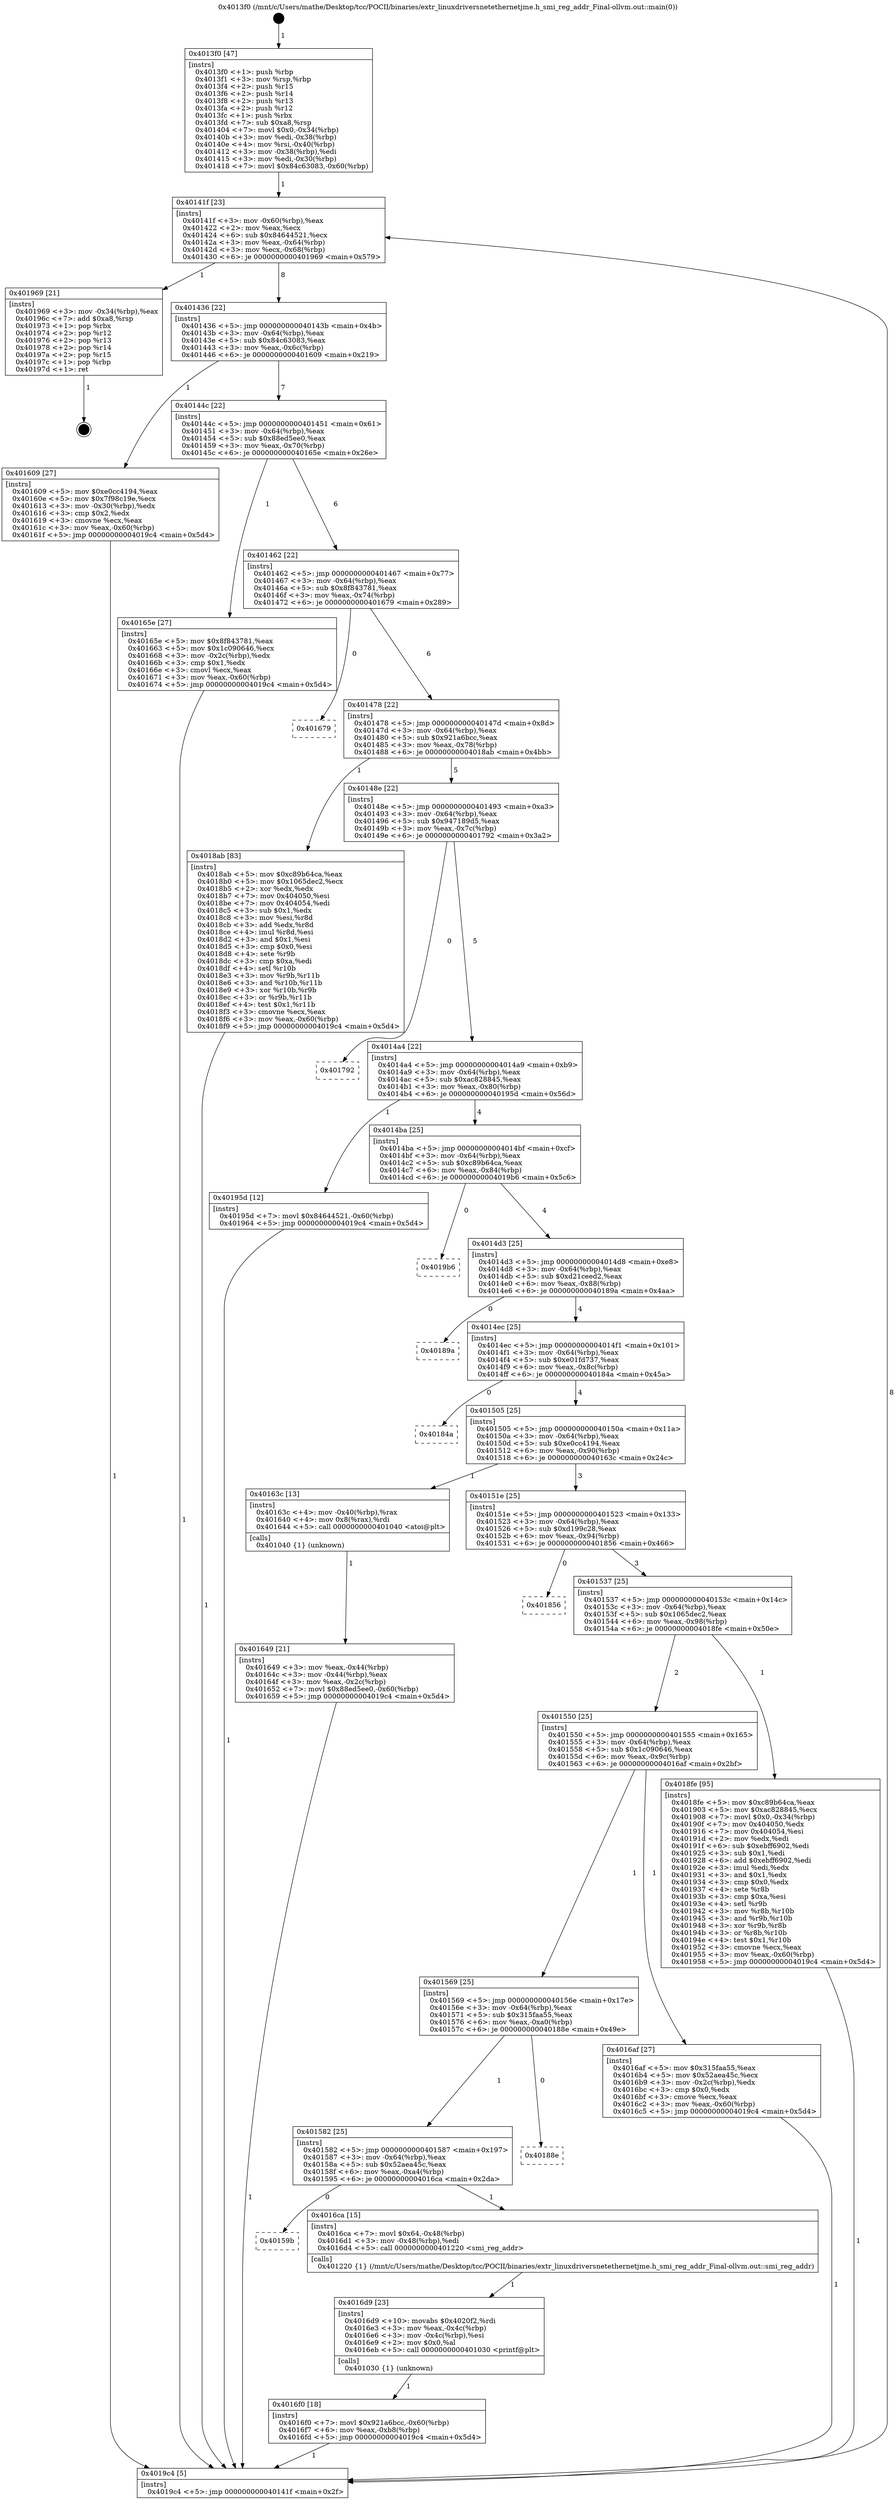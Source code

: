 digraph "0x4013f0" {
  label = "0x4013f0 (/mnt/c/Users/mathe/Desktop/tcc/POCII/binaries/extr_linuxdriversnetethernetjme.h_smi_reg_addr_Final-ollvm.out::main(0))"
  labelloc = "t"
  node[shape=record]

  Entry [label="",width=0.3,height=0.3,shape=circle,fillcolor=black,style=filled]
  "0x40141f" [label="{
     0x40141f [23]\l
     | [instrs]\l
     &nbsp;&nbsp;0x40141f \<+3\>: mov -0x60(%rbp),%eax\l
     &nbsp;&nbsp;0x401422 \<+2\>: mov %eax,%ecx\l
     &nbsp;&nbsp;0x401424 \<+6\>: sub $0x84644521,%ecx\l
     &nbsp;&nbsp;0x40142a \<+3\>: mov %eax,-0x64(%rbp)\l
     &nbsp;&nbsp;0x40142d \<+3\>: mov %ecx,-0x68(%rbp)\l
     &nbsp;&nbsp;0x401430 \<+6\>: je 0000000000401969 \<main+0x579\>\l
  }"]
  "0x401969" [label="{
     0x401969 [21]\l
     | [instrs]\l
     &nbsp;&nbsp;0x401969 \<+3\>: mov -0x34(%rbp),%eax\l
     &nbsp;&nbsp;0x40196c \<+7\>: add $0xa8,%rsp\l
     &nbsp;&nbsp;0x401973 \<+1\>: pop %rbx\l
     &nbsp;&nbsp;0x401974 \<+2\>: pop %r12\l
     &nbsp;&nbsp;0x401976 \<+2\>: pop %r13\l
     &nbsp;&nbsp;0x401978 \<+2\>: pop %r14\l
     &nbsp;&nbsp;0x40197a \<+2\>: pop %r15\l
     &nbsp;&nbsp;0x40197c \<+1\>: pop %rbp\l
     &nbsp;&nbsp;0x40197d \<+1\>: ret\l
  }"]
  "0x401436" [label="{
     0x401436 [22]\l
     | [instrs]\l
     &nbsp;&nbsp;0x401436 \<+5\>: jmp 000000000040143b \<main+0x4b\>\l
     &nbsp;&nbsp;0x40143b \<+3\>: mov -0x64(%rbp),%eax\l
     &nbsp;&nbsp;0x40143e \<+5\>: sub $0x84c63083,%eax\l
     &nbsp;&nbsp;0x401443 \<+3\>: mov %eax,-0x6c(%rbp)\l
     &nbsp;&nbsp;0x401446 \<+6\>: je 0000000000401609 \<main+0x219\>\l
  }"]
  Exit [label="",width=0.3,height=0.3,shape=circle,fillcolor=black,style=filled,peripheries=2]
  "0x401609" [label="{
     0x401609 [27]\l
     | [instrs]\l
     &nbsp;&nbsp;0x401609 \<+5\>: mov $0xe0cc4194,%eax\l
     &nbsp;&nbsp;0x40160e \<+5\>: mov $0x7f98c19e,%ecx\l
     &nbsp;&nbsp;0x401613 \<+3\>: mov -0x30(%rbp),%edx\l
     &nbsp;&nbsp;0x401616 \<+3\>: cmp $0x2,%edx\l
     &nbsp;&nbsp;0x401619 \<+3\>: cmovne %ecx,%eax\l
     &nbsp;&nbsp;0x40161c \<+3\>: mov %eax,-0x60(%rbp)\l
     &nbsp;&nbsp;0x40161f \<+5\>: jmp 00000000004019c4 \<main+0x5d4\>\l
  }"]
  "0x40144c" [label="{
     0x40144c [22]\l
     | [instrs]\l
     &nbsp;&nbsp;0x40144c \<+5\>: jmp 0000000000401451 \<main+0x61\>\l
     &nbsp;&nbsp;0x401451 \<+3\>: mov -0x64(%rbp),%eax\l
     &nbsp;&nbsp;0x401454 \<+5\>: sub $0x88ed5ee0,%eax\l
     &nbsp;&nbsp;0x401459 \<+3\>: mov %eax,-0x70(%rbp)\l
     &nbsp;&nbsp;0x40145c \<+6\>: je 000000000040165e \<main+0x26e\>\l
  }"]
  "0x4019c4" [label="{
     0x4019c4 [5]\l
     | [instrs]\l
     &nbsp;&nbsp;0x4019c4 \<+5\>: jmp 000000000040141f \<main+0x2f\>\l
  }"]
  "0x4013f0" [label="{
     0x4013f0 [47]\l
     | [instrs]\l
     &nbsp;&nbsp;0x4013f0 \<+1\>: push %rbp\l
     &nbsp;&nbsp;0x4013f1 \<+3\>: mov %rsp,%rbp\l
     &nbsp;&nbsp;0x4013f4 \<+2\>: push %r15\l
     &nbsp;&nbsp;0x4013f6 \<+2\>: push %r14\l
     &nbsp;&nbsp;0x4013f8 \<+2\>: push %r13\l
     &nbsp;&nbsp;0x4013fa \<+2\>: push %r12\l
     &nbsp;&nbsp;0x4013fc \<+1\>: push %rbx\l
     &nbsp;&nbsp;0x4013fd \<+7\>: sub $0xa8,%rsp\l
     &nbsp;&nbsp;0x401404 \<+7\>: movl $0x0,-0x34(%rbp)\l
     &nbsp;&nbsp;0x40140b \<+3\>: mov %edi,-0x38(%rbp)\l
     &nbsp;&nbsp;0x40140e \<+4\>: mov %rsi,-0x40(%rbp)\l
     &nbsp;&nbsp;0x401412 \<+3\>: mov -0x38(%rbp),%edi\l
     &nbsp;&nbsp;0x401415 \<+3\>: mov %edi,-0x30(%rbp)\l
     &nbsp;&nbsp;0x401418 \<+7\>: movl $0x84c63083,-0x60(%rbp)\l
  }"]
  "0x4016f0" [label="{
     0x4016f0 [18]\l
     | [instrs]\l
     &nbsp;&nbsp;0x4016f0 \<+7\>: movl $0x921a6bcc,-0x60(%rbp)\l
     &nbsp;&nbsp;0x4016f7 \<+6\>: mov %eax,-0xb8(%rbp)\l
     &nbsp;&nbsp;0x4016fd \<+5\>: jmp 00000000004019c4 \<main+0x5d4\>\l
  }"]
  "0x40165e" [label="{
     0x40165e [27]\l
     | [instrs]\l
     &nbsp;&nbsp;0x40165e \<+5\>: mov $0x8f843781,%eax\l
     &nbsp;&nbsp;0x401663 \<+5\>: mov $0x1c090646,%ecx\l
     &nbsp;&nbsp;0x401668 \<+3\>: mov -0x2c(%rbp),%edx\l
     &nbsp;&nbsp;0x40166b \<+3\>: cmp $0x1,%edx\l
     &nbsp;&nbsp;0x40166e \<+3\>: cmovl %ecx,%eax\l
     &nbsp;&nbsp;0x401671 \<+3\>: mov %eax,-0x60(%rbp)\l
     &nbsp;&nbsp;0x401674 \<+5\>: jmp 00000000004019c4 \<main+0x5d4\>\l
  }"]
  "0x401462" [label="{
     0x401462 [22]\l
     | [instrs]\l
     &nbsp;&nbsp;0x401462 \<+5\>: jmp 0000000000401467 \<main+0x77\>\l
     &nbsp;&nbsp;0x401467 \<+3\>: mov -0x64(%rbp),%eax\l
     &nbsp;&nbsp;0x40146a \<+5\>: sub $0x8f843781,%eax\l
     &nbsp;&nbsp;0x40146f \<+3\>: mov %eax,-0x74(%rbp)\l
     &nbsp;&nbsp;0x401472 \<+6\>: je 0000000000401679 \<main+0x289\>\l
  }"]
  "0x4016d9" [label="{
     0x4016d9 [23]\l
     | [instrs]\l
     &nbsp;&nbsp;0x4016d9 \<+10\>: movabs $0x4020f2,%rdi\l
     &nbsp;&nbsp;0x4016e3 \<+3\>: mov %eax,-0x4c(%rbp)\l
     &nbsp;&nbsp;0x4016e6 \<+3\>: mov -0x4c(%rbp),%esi\l
     &nbsp;&nbsp;0x4016e9 \<+2\>: mov $0x0,%al\l
     &nbsp;&nbsp;0x4016eb \<+5\>: call 0000000000401030 \<printf@plt\>\l
     | [calls]\l
     &nbsp;&nbsp;0x401030 \{1\} (unknown)\l
  }"]
  "0x401679" [label="{
     0x401679\l
  }", style=dashed]
  "0x401478" [label="{
     0x401478 [22]\l
     | [instrs]\l
     &nbsp;&nbsp;0x401478 \<+5\>: jmp 000000000040147d \<main+0x8d\>\l
     &nbsp;&nbsp;0x40147d \<+3\>: mov -0x64(%rbp),%eax\l
     &nbsp;&nbsp;0x401480 \<+5\>: sub $0x921a6bcc,%eax\l
     &nbsp;&nbsp;0x401485 \<+3\>: mov %eax,-0x78(%rbp)\l
     &nbsp;&nbsp;0x401488 \<+6\>: je 00000000004018ab \<main+0x4bb\>\l
  }"]
  "0x40159b" [label="{
     0x40159b\l
  }", style=dashed]
  "0x4018ab" [label="{
     0x4018ab [83]\l
     | [instrs]\l
     &nbsp;&nbsp;0x4018ab \<+5\>: mov $0xc89b64ca,%eax\l
     &nbsp;&nbsp;0x4018b0 \<+5\>: mov $0x1065dec2,%ecx\l
     &nbsp;&nbsp;0x4018b5 \<+2\>: xor %edx,%edx\l
     &nbsp;&nbsp;0x4018b7 \<+7\>: mov 0x404050,%esi\l
     &nbsp;&nbsp;0x4018be \<+7\>: mov 0x404054,%edi\l
     &nbsp;&nbsp;0x4018c5 \<+3\>: sub $0x1,%edx\l
     &nbsp;&nbsp;0x4018c8 \<+3\>: mov %esi,%r8d\l
     &nbsp;&nbsp;0x4018cb \<+3\>: add %edx,%r8d\l
     &nbsp;&nbsp;0x4018ce \<+4\>: imul %r8d,%esi\l
     &nbsp;&nbsp;0x4018d2 \<+3\>: and $0x1,%esi\l
     &nbsp;&nbsp;0x4018d5 \<+3\>: cmp $0x0,%esi\l
     &nbsp;&nbsp;0x4018d8 \<+4\>: sete %r9b\l
     &nbsp;&nbsp;0x4018dc \<+3\>: cmp $0xa,%edi\l
     &nbsp;&nbsp;0x4018df \<+4\>: setl %r10b\l
     &nbsp;&nbsp;0x4018e3 \<+3\>: mov %r9b,%r11b\l
     &nbsp;&nbsp;0x4018e6 \<+3\>: and %r10b,%r11b\l
     &nbsp;&nbsp;0x4018e9 \<+3\>: xor %r10b,%r9b\l
     &nbsp;&nbsp;0x4018ec \<+3\>: or %r9b,%r11b\l
     &nbsp;&nbsp;0x4018ef \<+4\>: test $0x1,%r11b\l
     &nbsp;&nbsp;0x4018f3 \<+3\>: cmovne %ecx,%eax\l
     &nbsp;&nbsp;0x4018f6 \<+3\>: mov %eax,-0x60(%rbp)\l
     &nbsp;&nbsp;0x4018f9 \<+5\>: jmp 00000000004019c4 \<main+0x5d4\>\l
  }"]
  "0x40148e" [label="{
     0x40148e [22]\l
     | [instrs]\l
     &nbsp;&nbsp;0x40148e \<+5\>: jmp 0000000000401493 \<main+0xa3\>\l
     &nbsp;&nbsp;0x401493 \<+3\>: mov -0x64(%rbp),%eax\l
     &nbsp;&nbsp;0x401496 \<+5\>: sub $0x947189d5,%eax\l
     &nbsp;&nbsp;0x40149b \<+3\>: mov %eax,-0x7c(%rbp)\l
     &nbsp;&nbsp;0x40149e \<+6\>: je 0000000000401792 \<main+0x3a2\>\l
  }"]
  "0x4016ca" [label="{
     0x4016ca [15]\l
     | [instrs]\l
     &nbsp;&nbsp;0x4016ca \<+7\>: movl $0x64,-0x48(%rbp)\l
     &nbsp;&nbsp;0x4016d1 \<+3\>: mov -0x48(%rbp),%edi\l
     &nbsp;&nbsp;0x4016d4 \<+5\>: call 0000000000401220 \<smi_reg_addr\>\l
     | [calls]\l
     &nbsp;&nbsp;0x401220 \{1\} (/mnt/c/Users/mathe/Desktop/tcc/POCII/binaries/extr_linuxdriversnetethernetjme.h_smi_reg_addr_Final-ollvm.out::smi_reg_addr)\l
  }"]
  "0x401792" [label="{
     0x401792\l
  }", style=dashed]
  "0x4014a4" [label="{
     0x4014a4 [22]\l
     | [instrs]\l
     &nbsp;&nbsp;0x4014a4 \<+5\>: jmp 00000000004014a9 \<main+0xb9\>\l
     &nbsp;&nbsp;0x4014a9 \<+3\>: mov -0x64(%rbp),%eax\l
     &nbsp;&nbsp;0x4014ac \<+5\>: sub $0xac828845,%eax\l
     &nbsp;&nbsp;0x4014b1 \<+3\>: mov %eax,-0x80(%rbp)\l
     &nbsp;&nbsp;0x4014b4 \<+6\>: je 000000000040195d \<main+0x56d\>\l
  }"]
  "0x401582" [label="{
     0x401582 [25]\l
     | [instrs]\l
     &nbsp;&nbsp;0x401582 \<+5\>: jmp 0000000000401587 \<main+0x197\>\l
     &nbsp;&nbsp;0x401587 \<+3\>: mov -0x64(%rbp),%eax\l
     &nbsp;&nbsp;0x40158a \<+5\>: sub $0x52aea45c,%eax\l
     &nbsp;&nbsp;0x40158f \<+6\>: mov %eax,-0xa4(%rbp)\l
     &nbsp;&nbsp;0x401595 \<+6\>: je 00000000004016ca \<main+0x2da\>\l
  }"]
  "0x40195d" [label="{
     0x40195d [12]\l
     | [instrs]\l
     &nbsp;&nbsp;0x40195d \<+7\>: movl $0x84644521,-0x60(%rbp)\l
     &nbsp;&nbsp;0x401964 \<+5\>: jmp 00000000004019c4 \<main+0x5d4\>\l
  }"]
  "0x4014ba" [label="{
     0x4014ba [25]\l
     | [instrs]\l
     &nbsp;&nbsp;0x4014ba \<+5\>: jmp 00000000004014bf \<main+0xcf\>\l
     &nbsp;&nbsp;0x4014bf \<+3\>: mov -0x64(%rbp),%eax\l
     &nbsp;&nbsp;0x4014c2 \<+5\>: sub $0xc89b64ca,%eax\l
     &nbsp;&nbsp;0x4014c7 \<+6\>: mov %eax,-0x84(%rbp)\l
     &nbsp;&nbsp;0x4014cd \<+6\>: je 00000000004019b6 \<main+0x5c6\>\l
  }"]
  "0x40188e" [label="{
     0x40188e\l
  }", style=dashed]
  "0x4019b6" [label="{
     0x4019b6\l
  }", style=dashed]
  "0x4014d3" [label="{
     0x4014d3 [25]\l
     | [instrs]\l
     &nbsp;&nbsp;0x4014d3 \<+5\>: jmp 00000000004014d8 \<main+0xe8\>\l
     &nbsp;&nbsp;0x4014d8 \<+3\>: mov -0x64(%rbp),%eax\l
     &nbsp;&nbsp;0x4014db \<+5\>: sub $0xd21ceed2,%eax\l
     &nbsp;&nbsp;0x4014e0 \<+6\>: mov %eax,-0x88(%rbp)\l
     &nbsp;&nbsp;0x4014e6 \<+6\>: je 000000000040189a \<main+0x4aa\>\l
  }"]
  "0x401569" [label="{
     0x401569 [25]\l
     | [instrs]\l
     &nbsp;&nbsp;0x401569 \<+5\>: jmp 000000000040156e \<main+0x17e\>\l
     &nbsp;&nbsp;0x40156e \<+3\>: mov -0x64(%rbp),%eax\l
     &nbsp;&nbsp;0x401571 \<+5\>: sub $0x315faa55,%eax\l
     &nbsp;&nbsp;0x401576 \<+6\>: mov %eax,-0xa0(%rbp)\l
     &nbsp;&nbsp;0x40157c \<+6\>: je 000000000040188e \<main+0x49e\>\l
  }"]
  "0x40189a" [label="{
     0x40189a\l
  }", style=dashed]
  "0x4014ec" [label="{
     0x4014ec [25]\l
     | [instrs]\l
     &nbsp;&nbsp;0x4014ec \<+5\>: jmp 00000000004014f1 \<main+0x101\>\l
     &nbsp;&nbsp;0x4014f1 \<+3\>: mov -0x64(%rbp),%eax\l
     &nbsp;&nbsp;0x4014f4 \<+5\>: sub $0xe01fd737,%eax\l
     &nbsp;&nbsp;0x4014f9 \<+6\>: mov %eax,-0x8c(%rbp)\l
     &nbsp;&nbsp;0x4014ff \<+6\>: je 000000000040184a \<main+0x45a\>\l
  }"]
  "0x4016af" [label="{
     0x4016af [27]\l
     | [instrs]\l
     &nbsp;&nbsp;0x4016af \<+5\>: mov $0x315faa55,%eax\l
     &nbsp;&nbsp;0x4016b4 \<+5\>: mov $0x52aea45c,%ecx\l
     &nbsp;&nbsp;0x4016b9 \<+3\>: mov -0x2c(%rbp),%edx\l
     &nbsp;&nbsp;0x4016bc \<+3\>: cmp $0x0,%edx\l
     &nbsp;&nbsp;0x4016bf \<+3\>: cmove %ecx,%eax\l
     &nbsp;&nbsp;0x4016c2 \<+3\>: mov %eax,-0x60(%rbp)\l
     &nbsp;&nbsp;0x4016c5 \<+5\>: jmp 00000000004019c4 \<main+0x5d4\>\l
  }"]
  "0x40184a" [label="{
     0x40184a\l
  }", style=dashed]
  "0x401505" [label="{
     0x401505 [25]\l
     | [instrs]\l
     &nbsp;&nbsp;0x401505 \<+5\>: jmp 000000000040150a \<main+0x11a\>\l
     &nbsp;&nbsp;0x40150a \<+3\>: mov -0x64(%rbp),%eax\l
     &nbsp;&nbsp;0x40150d \<+5\>: sub $0xe0cc4194,%eax\l
     &nbsp;&nbsp;0x401512 \<+6\>: mov %eax,-0x90(%rbp)\l
     &nbsp;&nbsp;0x401518 \<+6\>: je 000000000040163c \<main+0x24c\>\l
  }"]
  "0x401550" [label="{
     0x401550 [25]\l
     | [instrs]\l
     &nbsp;&nbsp;0x401550 \<+5\>: jmp 0000000000401555 \<main+0x165\>\l
     &nbsp;&nbsp;0x401555 \<+3\>: mov -0x64(%rbp),%eax\l
     &nbsp;&nbsp;0x401558 \<+5\>: sub $0x1c090646,%eax\l
     &nbsp;&nbsp;0x40155d \<+6\>: mov %eax,-0x9c(%rbp)\l
     &nbsp;&nbsp;0x401563 \<+6\>: je 00000000004016af \<main+0x2bf\>\l
  }"]
  "0x40163c" [label="{
     0x40163c [13]\l
     | [instrs]\l
     &nbsp;&nbsp;0x40163c \<+4\>: mov -0x40(%rbp),%rax\l
     &nbsp;&nbsp;0x401640 \<+4\>: mov 0x8(%rax),%rdi\l
     &nbsp;&nbsp;0x401644 \<+5\>: call 0000000000401040 \<atoi@plt\>\l
     | [calls]\l
     &nbsp;&nbsp;0x401040 \{1\} (unknown)\l
  }"]
  "0x40151e" [label="{
     0x40151e [25]\l
     | [instrs]\l
     &nbsp;&nbsp;0x40151e \<+5\>: jmp 0000000000401523 \<main+0x133\>\l
     &nbsp;&nbsp;0x401523 \<+3\>: mov -0x64(%rbp),%eax\l
     &nbsp;&nbsp;0x401526 \<+5\>: sub $0xd199c28,%eax\l
     &nbsp;&nbsp;0x40152b \<+6\>: mov %eax,-0x94(%rbp)\l
     &nbsp;&nbsp;0x401531 \<+6\>: je 0000000000401856 \<main+0x466\>\l
  }"]
  "0x401649" [label="{
     0x401649 [21]\l
     | [instrs]\l
     &nbsp;&nbsp;0x401649 \<+3\>: mov %eax,-0x44(%rbp)\l
     &nbsp;&nbsp;0x40164c \<+3\>: mov -0x44(%rbp),%eax\l
     &nbsp;&nbsp;0x40164f \<+3\>: mov %eax,-0x2c(%rbp)\l
     &nbsp;&nbsp;0x401652 \<+7\>: movl $0x88ed5ee0,-0x60(%rbp)\l
     &nbsp;&nbsp;0x401659 \<+5\>: jmp 00000000004019c4 \<main+0x5d4\>\l
  }"]
  "0x4018fe" [label="{
     0x4018fe [95]\l
     | [instrs]\l
     &nbsp;&nbsp;0x4018fe \<+5\>: mov $0xc89b64ca,%eax\l
     &nbsp;&nbsp;0x401903 \<+5\>: mov $0xac828845,%ecx\l
     &nbsp;&nbsp;0x401908 \<+7\>: movl $0x0,-0x34(%rbp)\l
     &nbsp;&nbsp;0x40190f \<+7\>: mov 0x404050,%edx\l
     &nbsp;&nbsp;0x401916 \<+7\>: mov 0x404054,%esi\l
     &nbsp;&nbsp;0x40191d \<+2\>: mov %edx,%edi\l
     &nbsp;&nbsp;0x40191f \<+6\>: sub $0xebff6902,%edi\l
     &nbsp;&nbsp;0x401925 \<+3\>: sub $0x1,%edi\l
     &nbsp;&nbsp;0x401928 \<+6\>: add $0xebff6902,%edi\l
     &nbsp;&nbsp;0x40192e \<+3\>: imul %edi,%edx\l
     &nbsp;&nbsp;0x401931 \<+3\>: and $0x1,%edx\l
     &nbsp;&nbsp;0x401934 \<+3\>: cmp $0x0,%edx\l
     &nbsp;&nbsp;0x401937 \<+4\>: sete %r8b\l
     &nbsp;&nbsp;0x40193b \<+3\>: cmp $0xa,%esi\l
     &nbsp;&nbsp;0x40193e \<+4\>: setl %r9b\l
     &nbsp;&nbsp;0x401942 \<+3\>: mov %r8b,%r10b\l
     &nbsp;&nbsp;0x401945 \<+3\>: and %r9b,%r10b\l
     &nbsp;&nbsp;0x401948 \<+3\>: xor %r9b,%r8b\l
     &nbsp;&nbsp;0x40194b \<+3\>: or %r8b,%r10b\l
     &nbsp;&nbsp;0x40194e \<+4\>: test $0x1,%r10b\l
     &nbsp;&nbsp;0x401952 \<+3\>: cmovne %ecx,%eax\l
     &nbsp;&nbsp;0x401955 \<+3\>: mov %eax,-0x60(%rbp)\l
     &nbsp;&nbsp;0x401958 \<+5\>: jmp 00000000004019c4 \<main+0x5d4\>\l
  }"]
  "0x401856" [label="{
     0x401856\l
  }", style=dashed]
  "0x401537" [label="{
     0x401537 [25]\l
     | [instrs]\l
     &nbsp;&nbsp;0x401537 \<+5\>: jmp 000000000040153c \<main+0x14c\>\l
     &nbsp;&nbsp;0x40153c \<+3\>: mov -0x64(%rbp),%eax\l
     &nbsp;&nbsp;0x40153f \<+5\>: sub $0x1065dec2,%eax\l
     &nbsp;&nbsp;0x401544 \<+6\>: mov %eax,-0x98(%rbp)\l
     &nbsp;&nbsp;0x40154a \<+6\>: je 00000000004018fe \<main+0x50e\>\l
  }"]
  Entry -> "0x4013f0" [label=" 1"]
  "0x40141f" -> "0x401969" [label=" 1"]
  "0x40141f" -> "0x401436" [label=" 8"]
  "0x401969" -> Exit [label=" 1"]
  "0x401436" -> "0x401609" [label=" 1"]
  "0x401436" -> "0x40144c" [label=" 7"]
  "0x401609" -> "0x4019c4" [label=" 1"]
  "0x4013f0" -> "0x40141f" [label=" 1"]
  "0x4019c4" -> "0x40141f" [label=" 8"]
  "0x40195d" -> "0x4019c4" [label=" 1"]
  "0x40144c" -> "0x40165e" [label=" 1"]
  "0x40144c" -> "0x401462" [label=" 6"]
  "0x4018fe" -> "0x4019c4" [label=" 1"]
  "0x401462" -> "0x401679" [label=" 0"]
  "0x401462" -> "0x401478" [label=" 6"]
  "0x4018ab" -> "0x4019c4" [label=" 1"]
  "0x401478" -> "0x4018ab" [label=" 1"]
  "0x401478" -> "0x40148e" [label=" 5"]
  "0x4016f0" -> "0x4019c4" [label=" 1"]
  "0x40148e" -> "0x401792" [label=" 0"]
  "0x40148e" -> "0x4014a4" [label=" 5"]
  "0x4016d9" -> "0x4016f0" [label=" 1"]
  "0x4014a4" -> "0x40195d" [label=" 1"]
  "0x4014a4" -> "0x4014ba" [label=" 4"]
  "0x401582" -> "0x40159b" [label=" 0"]
  "0x4014ba" -> "0x4019b6" [label=" 0"]
  "0x4014ba" -> "0x4014d3" [label=" 4"]
  "0x401582" -> "0x4016ca" [label=" 1"]
  "0x4014d3" -> "0x40189a" [label=" 0"]
  "0x4014d3" -> "0x4014ec" [label=" 4"]
  "0x401569" -> "0x401582" [label=" 1"]
  "0x4014ec" -> "0x40184a" [label=" 0"]
  "0x4014ec" -> "0x401505" [label=" 4"]
  "0x401569" -> "0x40188e" [label=" 0"]
  "0x401505" -> "0x40163c" [label=" 1"]
  "0x401505" -> "0x40151e" [label=" 3"]
  "0x40163c" -> "0x401649" [label=" 1"]
  "0x401649" -> "0x4019c4" [label=" 1"]
  "0x40165e" -> "0x4019c4" [label=" 1"]
  "0x4016af" -> "0x4019c4" [label=" 1"]
  "0x40151e" -> "0x401856" [label=" 0"]
  "0x40151e" -> "0x401537" [label=" 3"]
  "0x401550" -> "0x401569" [label=" 1"]
  "0x401537" -> "0x4018fe" [label=" 1"]
  "0x401537" -> "0x401550" [label=" 2"]
  "0x4016ca" -> "0x4016d9" [label=" 1"]
  "0x401550" -> "0x4016af" [label=" 1"]
}
